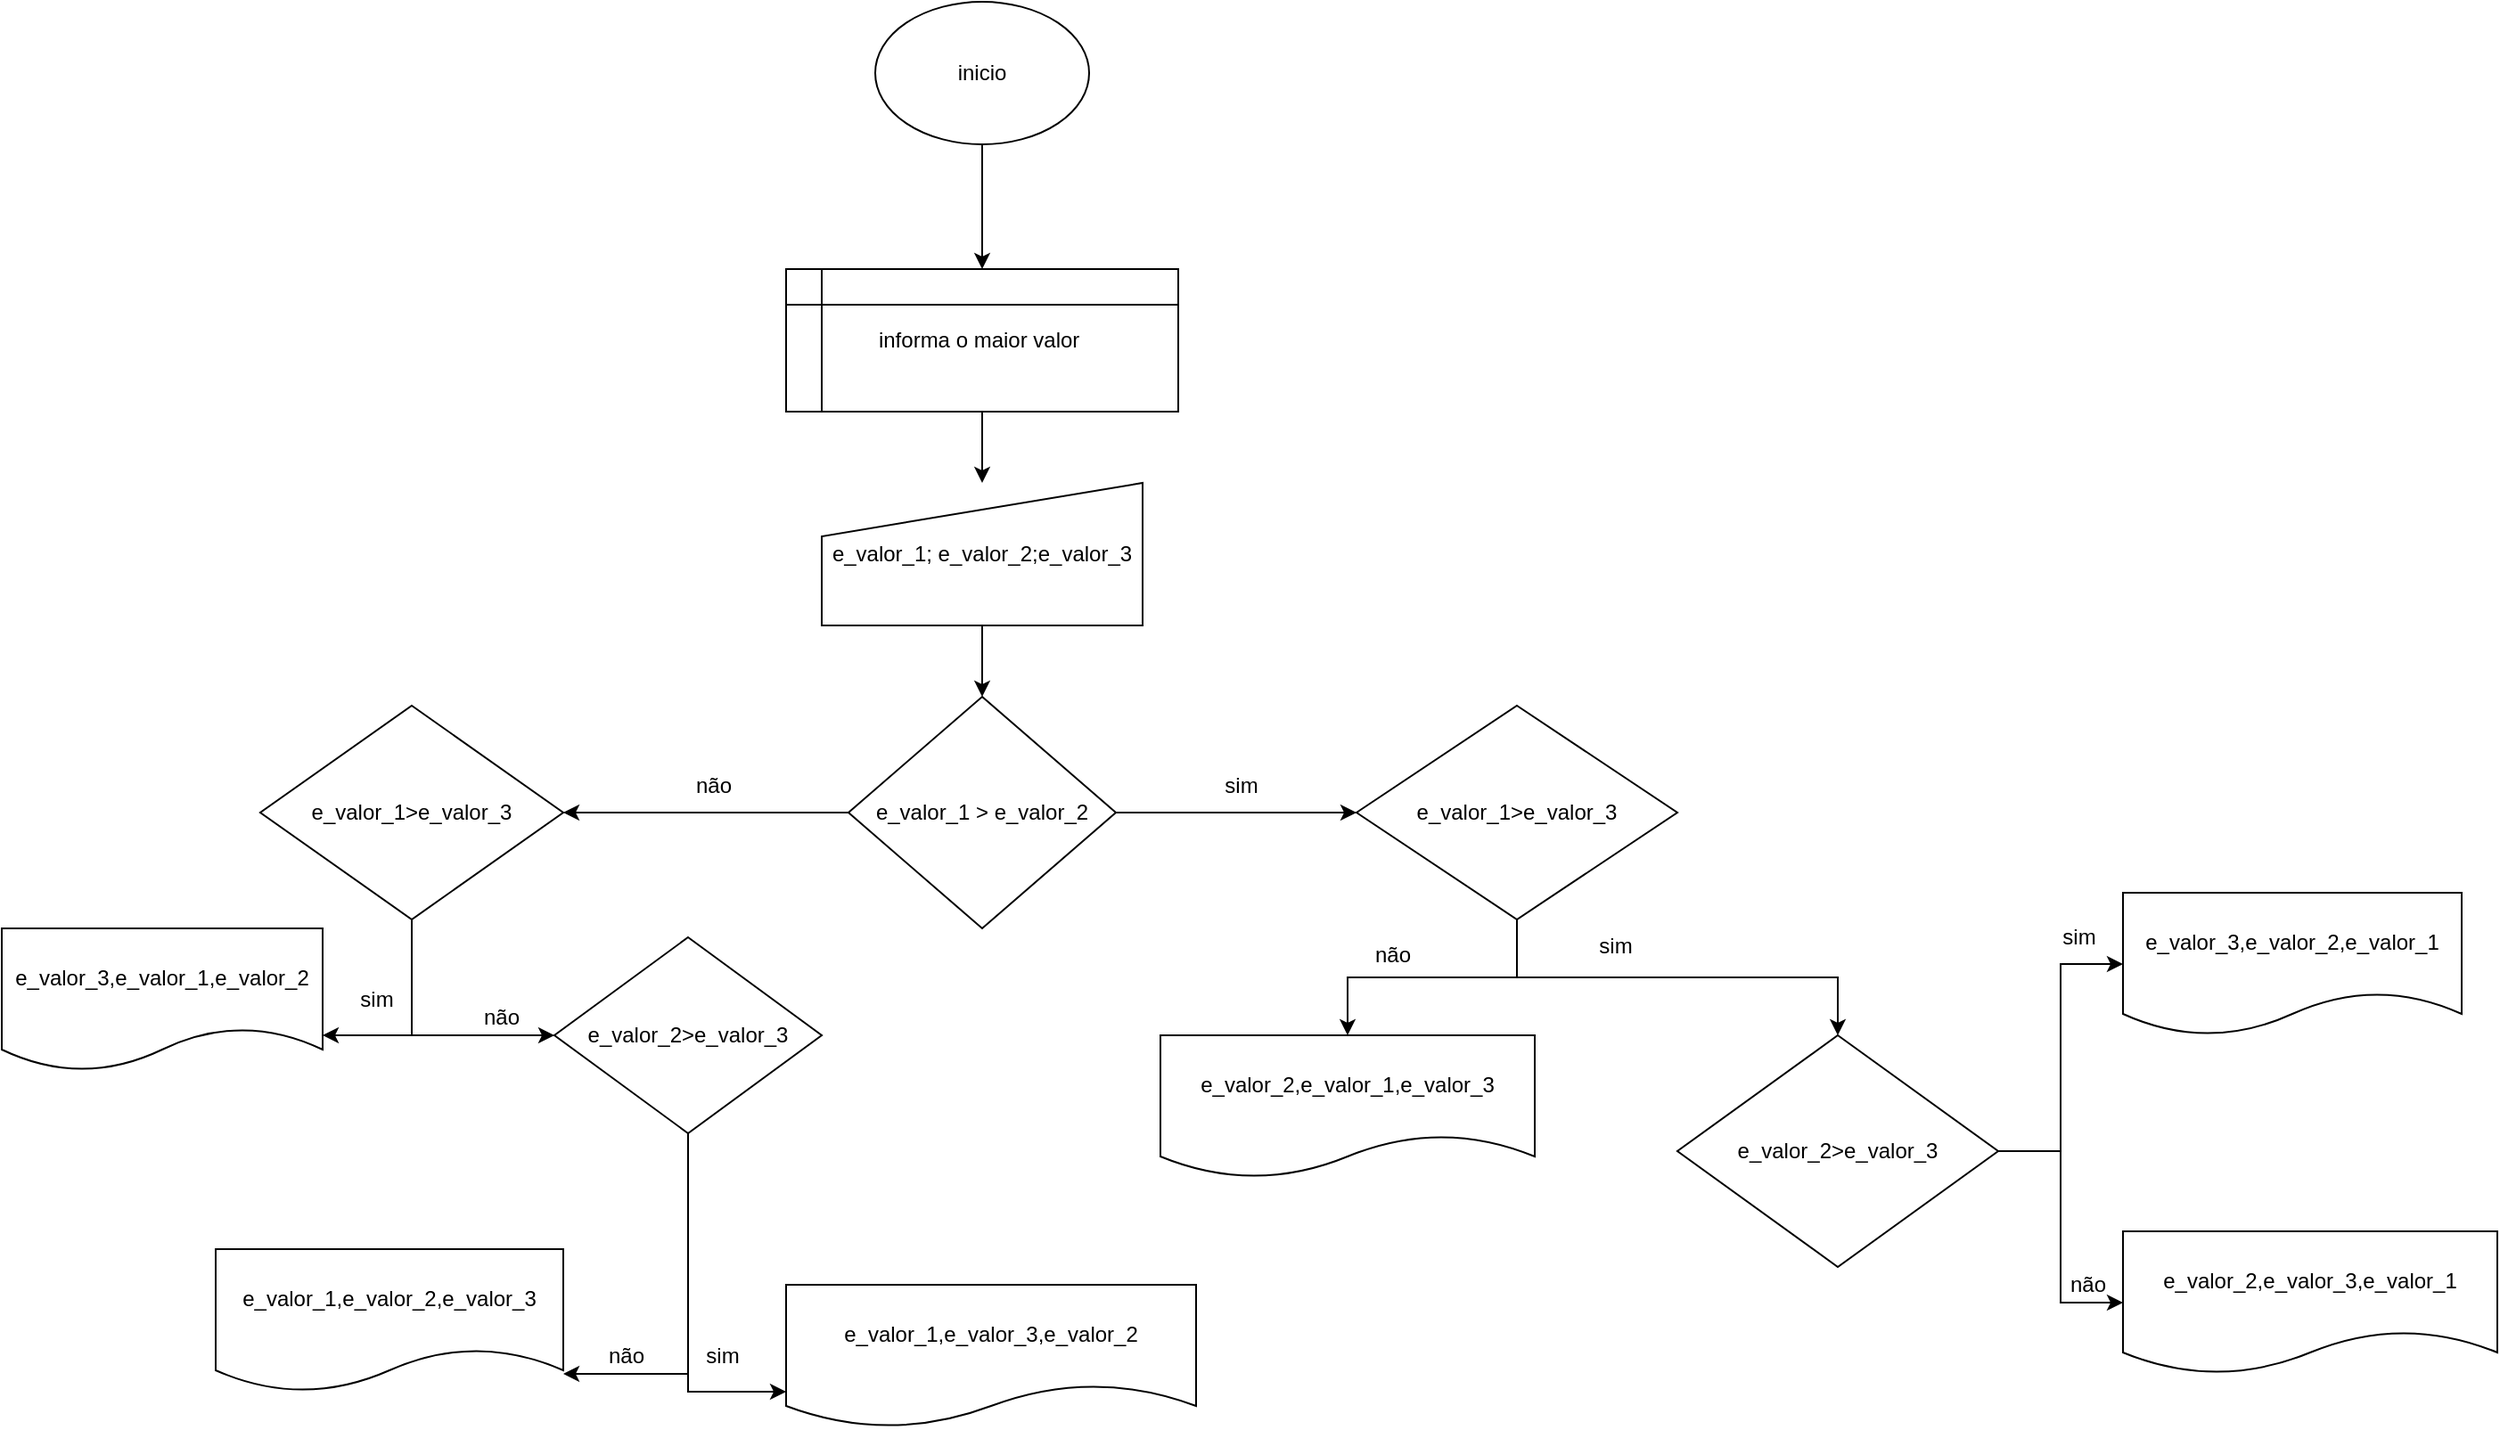 <mxfile version="17.0.0" type="device"><diagram id="oHhphRUl_2-I1CS5KQiK" name="Page-1"><mxGraphModel dx="1422" dy="794" grid="1" gridSize="10" guides="1" tooltips="1" connect="1" arrows="1" fold="1" page="1" pageScale="1" pageWidth="827" pageHeight="1169" math="0" shadow="0"><root><mxCell id="0"/><mxCell id="1" parent="0"/><mxCell id="t5FiUrVgwfhGkEuLC5P_-20" style="edgeStyle=orthogonalEdgeStyle;rounded=0;orthogonalLoop=1;jettySize=auto;html=1;" edge="1" parent="1" source="t5FiUrVgwfhGkEuLC5P_-1" target="t5FiUrVgwfhGkEuLC5P_-3"><mxGeometry relative="1" as="geometry"/></mxCell><mxCell id="t5FiUrVgwfhGkEuLC5P_-1" value="inicio" style="ellipse;whiteSpace=wrap;html=1;" vertex="1" parent="1"><mxGeometry x="500" y="60" width="120" height="80" as="geometry"/></mxCell><mxCell id="t5FiUrVgwfhGkEuLC5P_-21" style="edgeStyle=orthogonalEdgeStyle;rounded=0;orthogonalLoop=1;jettySize=auto;html=1;" edge="1" parent="1" source="t5FiUrVgwfhGkEuLC5P_-3" target="t5FiUrVgwfhGkEuLC5P_-4"><mxGeometry relative="1" as="geometry"/></mxCell><mxCell id="t5FiUrVgwfhGkEuLC5P_-3" value="informa o maior valor&amp;nbsp;" style="shape=internalStorage;whiteSpace=wrap;html=1;backgroundOutline=1;" vertex="1" parent="1"><mxGeometry x="450" y="210" width="220" height="80" as="geometry"/></mxCell><mxCell id="t5FiUrVgwfhGkEuLC5P_-22" style="edgeStyle=orthogonalEdgeStyle;rounded=0;orthogonalLoop=1;jettySize=auto;html=1;" edge="1" parent="1" source="t5FiUrVgwfhGkEuLC5P_-4" target="t5FiUrVgwfhGkEuLC5P_-5"><mxGeometry relative="1" as="geometry"/></mxCell><mxCell id="t5FiUrVgwfhGkEuLC5P_-4" value="e_valor_1; e_valor_2;e_valor_3" style="shape=manualInput;whiteSpace=wrap;html=1;" vertex="1" parent="1"><mxGeometry x="470" y="330" width="180" height="80" as="geometry"/></mxCell><mxCell id="t5FiUrVgwfhGkEuLC5P_-65" style="edgeStyle=orthogonalEdgeStyle;rounded=0;orthogonalLoop=1;jettySize=auto;html=1;" edge="1" parent="1" source="t5FiUrVgwfhGkEuLC5P_-5" target="t5FiUrVgwfhGkEuLC5P_-52"><mxGeometry relative="1" as="geometry"/></mxCell><mxCell id="t5FiUrVgwfhGkEuLC5P_-66" style="edgeStyle=orthogonalEdgeStyle;rounded=0;orthogonalLoop=1;jettySize=auto;html=1;entryX=1;entryY=0.5;entryDx=0;entryDy=0;" edge="1" parent="1" source="t5FiUrVgwfhGkEuLC5P_-5" target="t5FiUrVgwfhGkEuLC5P_-53"><mxGeometry relative="1" as="geometry"/></mxCell><mxCell id="t5FiUrVgwfhGkEuLC5P_-5" value="e_valor_1 &amp;gt; e_valor_2" style="rhombus;whiteSpace=wrap;html=1;" vertex="1" parent="1"><mxGeometry x="485" y="450" width="150" height="130" as="geometry"/></mxCell><mxCell id="t5FiUrVgwfhGkEuLC5P_-67" style="edgeStyle=orthogonalEdgeStyle;rounded=0;orthogonalLoop=1;jettySize=auto;html=1;" edge="1" parent="1" source="t5FiUrVgwfhGkEuLC5P_-52" target="t5FiUrVgwfhGkEuLC5P_-62"><mxGeometry relative="1" as="geometry"/></mxCell><mxCell id="t5FiUrVgwfhGkEuLC5P_-68" style="edgeStyle=orthogonalEdgeStyle;rounded=0;orthogonalLoop=1;jettySize=auto;html=1;" edge="1" parent="1" source="t5FiUrVgwfhGkEuLC5P_-52" target="t5FiUrVgwfhGkEuLC5P_-63"><mxGeometry relative="1" as="geometry"/></mxCell><mxCell id="t5FiUrVgwfhGkEuLC5P_-52" value="&lt;span&gt;e_valor_1&amp;gt;&lt;/span&gt;e_valor_3" style="rhombus;whiteSpace=wrap;html=1;" vertex="1" parent="1"><mxGeometry x="770" y="455" width="180" height="120" as="geometry"/></mxCell><mxCell id="t5FiUrVgwfhGkEuLC5P_-74" style="edgeStyle=orthogonalEdgeStyle;rounded=0;orthogonalLoop=1;jettySize=auto;html=1;entryX=1;entryY=0.75;entryDx=0;entryDy=0;" edge="1" parent="1" source="t5FiUrVgwfhGkEuLC5P_-53" target="t5FiUrVgwfhGkEuLC5P_-56"><mxGeometry relative="1" as="geometry"/></mxCell><mxCell id="t5FiUrVgwfhGkEuLC5P_-75" style="edgeStyle=orthogonalEdgeStyle;rounded=0;orthogonalLoop=1;jettySize=auto;html=1;entryX=0;entryY=0.5;entryDx=0;entryDy=0;" edge="1" parent="1" source="t5FiUrVgwfhGkEuLC5P_-53" target="t5FiUrVgwfhGkEuLC5P_-57"><mxGeometry relative="1" as="geometry"/></mxCell><mxCell id="t5FiUrVgwfhGkEuLC5P_-53" value="e_valor_1&amp;gt;e_valor_3" style="rhombus;whiteSpace=wrap;html=1;" vertex="1" parent="1"><mxGeometry x="155" y="455" width="170" height="120" as="geometry"/></mxCell><mxCell id="t5FiUrVgwfhGkEuLC5P_-56" value="&lt;span&gt;e_valor_3,&lt;/span&gt;&lt;span&gt;e_valor_1,e_valor_2&lt;/span&gt;" style="shape=document;whiteSpace=wrap;html=1;boundedLbl=1;" vertex="1" parent="1"><mxGeometry x="10" y="580" width="180" height="80" as="geometry"/></mxCell><mxCell id="t5FiUrVgwfhGkEuLC5P_-76" style="edgeStyle=orthogonalEdgeStyle;rounded=0;orthogonalLoop=1;jettySize=auto;html=1;entryX=1;entryY=0.875;entryDx=0;entryDy=0;entryPerimeter=0;" edge="1" parent="1" source="t5FiUrVgwfhGkEuLC5P_-57" target="t5FiUrVgwfhGkEuLC5P_-59"><mxGeometry relative="1" as="geometry"/></mxCell><mxCell id="t5FiUrVgwfhGkEuLC5P_-77" style="edgeStyle=orthogonalEdgeStyle;rounded=0;orthogonalLoop=1;jettySize=auto;html=1;entryX=0;entryY=0.75;entryDx=0;entryDy=0;" edge="1" parent="1" source="t5FiUrVgwfhGkEuLC5P_-57" target="t5FiUrVgwfhGkEuLC5P_-60"><mxGeometry relative="1" as="geometry"/></mxCell><mxCell id="t5FiUrVgwfhGkEuLC5P_-57" value="&lt;span&gt;e_valor_2&amp;gt;&lt;/span&gt;e_valor_3" style="rhombus;whiteSpace=wrap;html=1;" vertex="1" parent="1"><mxGeometry x="320" y="585" width="150" height="110" as="geometry"/></mxCell><mxCell id="t5FiUrVgwfhGkEuLC5P_-59" value="&lt;span&gt;e_valor_1,&lt;/span&gt;&lt;span&gt;e_valor_2,e_valor_3&lt;/span&gt;" style="shape=document;whiteSpace=wrap;html=1;boundedLbl=1;" vertex="1" parent="1"><mxGeometry x="130" y="760" width="195" height="80" as="geometry"/></mxCell><mxCell id="t5FiUrVgwfhGkEuLC5P_-60" value="&lt;span&gt;e_valor_1,&lt;/span&gt;&lt;span&gt;e_valor_3,e_valor_2&lt;/span&gt;" style="shape=document;whiteSpace=wrap;html=1;boundedLbl=1;" vertex="1" parent="1"><mxGeometry x="450" y="780" width="230" height="80" as="geometry"/></mxCell><mxCell id="t5FiUrVgwfhGkEuLC5P_-61" value="&lt;span&gt;e_valor_2,&lt;/span&gt;&lt;span&gt;e_valor_3,e_valor_1&lt;/span&gt;" style="shape=document;whiteSpace=wrap;html=1;boundedLbl=1;" vertex="1" parent="1"><mxGeometry x="1200" y="750" width="210" height="80" as="geometry"/></mxCell><mxCell id="t5FiUrVgwfhGkEuLC5P_-62" value="&lt;span&gt;e_valor_2,&lt;/span&gt;&lt;span&gt;e_valor_1,e_valor_3&lt;/span&gt;" style="shape=document;whiteSpace=wrap;html=1;boundedLbl=1;" vertex="1" parent="1"><mxGeometry x="660" y="640" width="210" height="80" as="geometry"/></mxCell><mxCell id="t5FiUrVgwfhGkEuLC5P_-71" style="edgeStyle=orthogonalEdgeStyle;rounded=0;orthogonalLoop=1;jettySize=auto;html=1;" edge="1" parent="1" source="t5FiUrVgwfhGkEuLC5P_-63" target="t5FiUrVgwfhGkEuLC5P_-64"><mxGeometry relative="1" as="geometry"/></mxCell><mxCell id="t5FiUrVgwfhGkEuLC5P_-72" style="edgeStyle=orthogonalEdgeStyle;rounded=0;orthogonalLoop=1;jettySize=auto;html=1;" edge="1" parent="1" source="t5FiUrVgwfhGkEuLC5P_-63" target="t5FiUrVgwfhGkEuLC5P_-61"><mxGeometry relative="1" as="geometry"/></mxCell><mxCell id="t5FiUrVgwfhGkEuLC5P_-63" value="&lt;span&gt;e_valor_2&amp;gt;&lt;/span&gt;e_valor_3" style="rhombus;whiteSpace=wrap;html=1;" vertex="1" parent="1"><mxGeometry x="950" y="640" width="180" height="130" as="geometry"/></mxCell><mxCell id="t5FiUrVgwfhGkEuLC5P_-64" value="&lt;span&gt;e_valor_3,&lt;/span&gt;e_valor_2,e_valor_1" style="shape=document;whiteSpace=wrap;html=1;boundedLbl=1;" vertex="1" parent="1"><mxGeometry x="1200" y="560" width="190" height="80" as="geometry"/></mxCell><mxCell id="t5FiUrVgwfhGkEuLC5P_-78" value="não" style="text;html=1;align=center;verticalAlign=middle;resizable=0;points=[];autosize=1;strokeColor=none;fillColor=none;" vertex="1" parent="1"><mxGeometry x="1160" y="770" width="40" height="20" as="geometry"/></mxCell><mxCell id="t5FiUrVgwfhGkEuLC5P_-79" value="sim" style="text;html=1;align=center;verticalAlign=middle;resizable=0;points=[];autosize=1;strokeColor=none;fillColor=none;" vertex="1" parent="1"><mxGeometry x="205" y="610" width="30" height="20" as="geometry"/></mxCell><mxCell id="t5FiUrVgwfhGkEuLC5P_-80" value="sim" style="text;html=1;align=center;verticalAlign=middle;resizable=0;points=[];autosize=1;strokeColor=none;fillColor=none;" vertex="1" parent="1"><mxGeometry x="1160" y="575" width="30" height="20" as="geometry"/></mxCell><mxCell id="t5FiUrVgwfhGkEuLC5P_-81" value="sim" style="text;html=1;align=center;verticalAlign=middle;resizable=0;points=[];autosize=1;strokeColor=none;fillColor=none;" vertex="1" parent="1"><mxGeometry x="690" y="490" width="30" height="20" as="geometry"/></mxCell><mxCell id="t5FiUrVgwfhGkEuLC5P_-82" value="sim" style="text;html=1;align=center;verticalAlign=middle;resizable=0;points=[];autosize=1;strokeColor=none;fillColor=none;" vertex="1" parent="1"><mxGeometry x="900" y="580" width="30" height="20" as="geometry"/></mxCell><mxCell id="t5FiUrVgwfhGkEuLC5P_-83" value="sim" style="text;html=1;align=center;verticalAlign=middle;resizable=0;points=[];autosize=1;strokeColor=none;fillColor=none;" vertex="1" parent="1"><mxGeometry x="399" y="810" width="30" height="20" as="geometry"/></mxCell><mxCell id="t5FiUrVgwfhGkEuLC5P_-85" value="não" style="text;html=1;align=center;verticalAlign=middle;resizable=0;points=[];autosize=1;strokeColor=none;fillColor=none;" vertex="1" parent="1"><mxGeometry x="270" y="620" width="40" height="20" as="geometry"/></mxCell><mxCell id="t5FiUrVgwfhGkEuLC5P_-86" value="não" style="text;html=1;align=center;verticalAlign=middle;resizable=0;points=[];autosize=1;strokeColor=none;fillColor=none;" vertex="1" parent="1"><mxGeometry x="389" y="490" width="40" height="20" as="geometry"/></mxCell><mxCell id="t5FiUrVgwfhGkEuLC5P_-87" value="não" style="text;html=1;align=center;verticalAlign=middle;resizable=0;points=[];autosize=1;strokeColor=none;fillColor=none;" vertex="1" parent="1"><mxGeometry x="770" y="585" width="40" height="20" as="geometry"/></mxCell><mxCell id="t5FiUrVgwfhGkEuLC5P_-88" value="não" style="text;html=1;align=center;verticalAlign=middle;resizable=0;points=[];autosize=1;strokeColor=none;fillColor=none;" vertex="1" parent="1"><mxGeometry x="340" y="810" width="40" height="20" as="geometry"/></mxCell></root></mxGraphModel></diagram></mxfile>